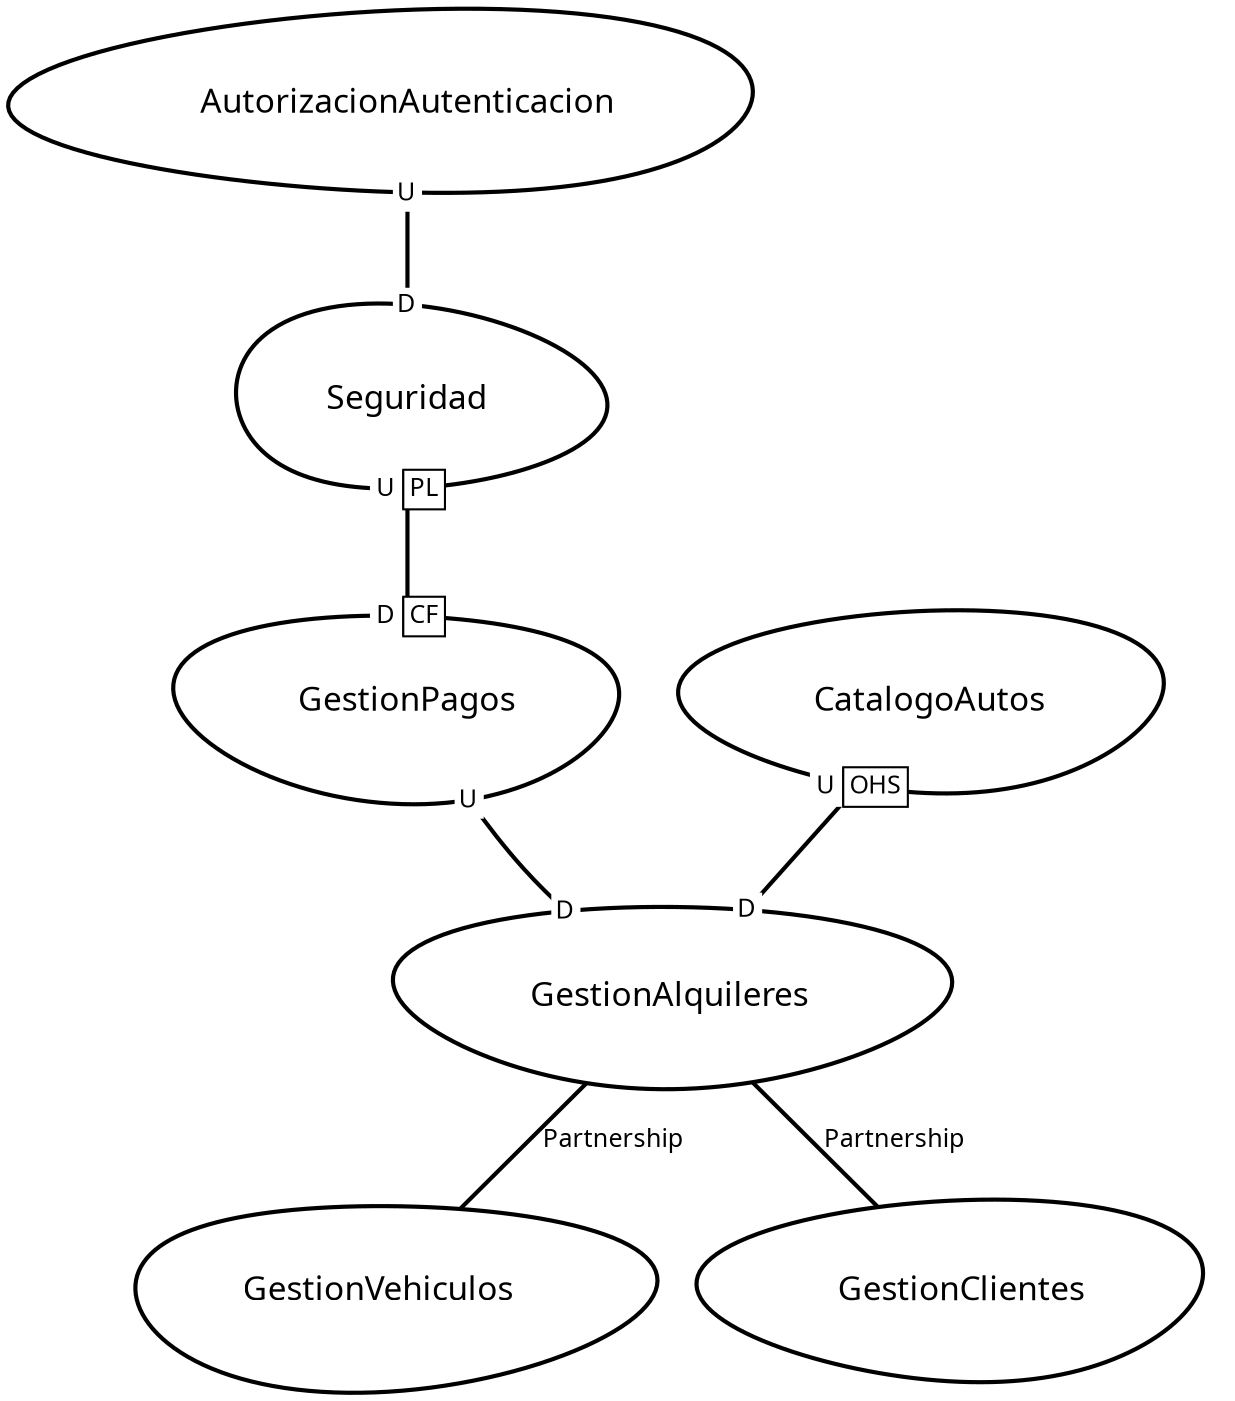 digraph "ContextMapGraph" {
graph ["imagepath"="/tmp/GraphvizJava"]
"AutorizacionAutenticacion" ["margin"="0.3","orientation"="209","shape"="egg","fontsize"="16","style"="bold","label"="AutorizacionAutenticacion\n","fontname"="sans-serif"]
"Seguridad" ["margin"="0.3","orientation"="146","shape"="egg","fontsize"="16","style"="bold","label"="Seguridad\n","fontname"="sans-serif"]
"GestionPagos" ["margin"="0.3","orientation"="302","shape"="egg","fontsize"="16","style"="bold","label"="GestionPagos\n","fontname"="sans-serif"]
"GestionAlquileres" ["margin"="0.3","orientation"="177","shape"="egg","fontsize"="16","style"="bold","label"="GestionAlquileres\n","fontname"="sans-serif"]
"GestionVehiculos" ["margin"="0.3","orientation"="48","shape"="egg","fontsize"="16","style"="bold","label"="GestionVehiculos\n","fontname"="sans-serif"]
"GestionClientes" ["margin"="0.3","orientation"="196","shape"="egg","fontsize"="16","style"="bold","label"="GestionClientes\n","fontname"="sans-serif"]
"CatalogoAutos" ["margin"="0.3","orientation"="193","shape"="egg","fontsize"="16","style"="bold","label"="CatalogoAutos\n","fontname"="sans-serif"]
"AutorizacionAutenticacion" -> "Seguridad" ["headlabel"=<<table cellspacing="0" cellborder="0" border="0">
<tr><td bgcolor="white">D</td></tr>
</table>>,"labeldistance"="0","fontsize"="12","taillabel"=<<table cellspacing="0" cellborder="0" border="0">
<tr><td bgcolor="white">U</td></tr>
</table>>,"style"="bold","label"="                                        ","dir"="none","fontname"="sans-serif"]
"Seguridad" -> "GestionPagos" ["headlabel"=<<table cellspacing="0" cellborder="1" border="0">
<tr><td bgcolor="white" sides="r">D</td><td sides="trbl" bgcolor="white"><font>CF</font></td></tr>
</table>>,"labeldistance"="0","fontsize"="12","taillabel"=<<table cellspacing="0" cellborder="1" border="0">
<tr><td bgcolor="white" sides="r">U</td><td sides="trbl" bgcolor="white"><font>PL</font></td></tr>
</table>>,"style"="bold","label"="                                        ","dir"="none","fontname"="sans-serif"]
"GestionPagos" -> "GestionAlquileres" ["headlabel"=<<table cellspacing="0" cellborder="0" border="0">
<tr><td bgcolor="white">D</td></tr>
</table>>,"labeldistance"="0","fontsize"="12","taillabel"=<<table cellspacing="0" cellborder="0" border="0">
<tr><td bgcolor="white">U</td></tr>
</table>>,"style"="bold","label"="                                        ","dir"="none","fontname"="sans-serif"]
"GestionAlquileres" -> "GestionVehiculos" ["fontsize"="12","style"="bold","label"="Partnership","dir"="none","fontname"="sans-serif"]
"GestionAlquileres" -> "GestionClientes" ["fontsize"="12","style"="bold","label"="Partnership","dir"="none","fontname"="sans-serif"]
"CatalogoAutos" -> "GestionAlquileres" ["headlabel"=<<table cellspacing="0" cellborder="0" border="0">
<tr><td bgcolor="white">D</td></tr>
</table>>,"labeldistance"="0","fontsize"="12","taillabel"=<<table cellspacing="0" cellborder="1" border="0">
<tr><td bgcolor="white" sides="r">U</td><td sides="trbl" bgcolor="white"><font>OHS</font></td></tr>
</table>>,"style"="bold","label"="                                        ","dir"="none","fontname"="sans-serif"]
}